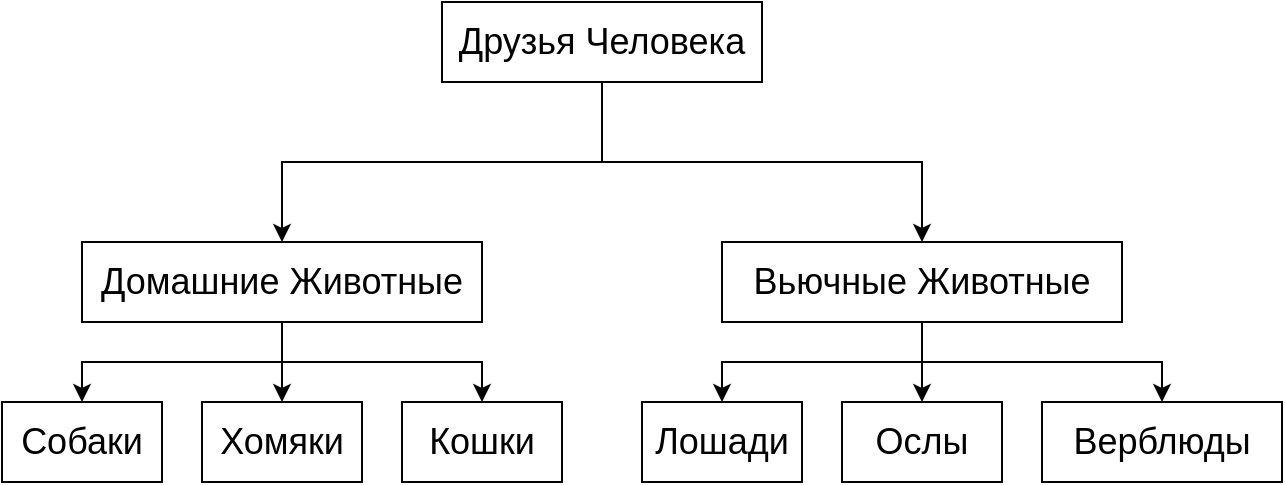<mxfile version="20.8.23" type="device"><diagram id="C5RBs43oDa-KdzZeNtuy" name="Page-1"><mxGraphModel dx="910" dy="681" grid="1" gridSize="10" guides="1" tooltips="1" connect="1" arrows="1" fold="1" page="1" pageScale="1" pageWidth="827" pageHeight="1169" math="0" shadow="0"><root><mxCell id="WIyWlLk6GJQsqaUBKTNV-0"/><mxCell id="WIyWlLk6GJQsqaUBKTNV-1" parent="WIyWlLk6GJQsqaUBKTNV-0"/><mxCell id="NfEbTtboTTN4alXOHpaK-3" value="" style="edgeStyle=orthogonalEdgeStyle;rounded=0;orthogonalLoop=1;jettySize=auto;html=1;fontSize=18;" edge="1" parent="WIyWlLk6GJQsqaUBKTNV-1" source="NfEbTtboTTN4alXOHpaK-0" target="NfEbTtboTTN4alXOHpaK-2"><mxGeometry relative="1" as="geometry"/></mxCell><mxCell id="NfEbTtboTTN4alXOHpaK-5" value="" style="edgeStyle=orthogonalEdgeStyle;rounded=0;orthogonalLoop=1;jettySize=auto;html=1;fontSize=18;" edge="1" parent="WIyWlLk6GJQsqaUBKTNV-1" source="NfEbTtboTTN4alXOHpaK-0" target="NfEbTtboTTN4alXOHpaK-4"><mxGeometry relative="1" as="geometry"/></mxCell><mxCell id="NfEbTtboTTN4alXOHpaK-0" value="&lt;font style=&quot;font-size: 13px;&quot;&gt;&lt;font style=&quot;font-size: 14px;&quot;&gt;&lt;font style=&quot;font-size: 15px;&quot;&gt;&lt;font style=&quot;font-size: 16px;&quot;&gt;&lt;font style=&quot;font-size: 17px;&quot;&gt;&lt;font style=&quot;font-size: 18px;&quot;&gt;Друзья Человека&lt;/font&gt;&lt;/font&gt;&lt;/font&gt;&lt;/font&gt;&lt;/font&gt;&lt;/font&gt;" style="rounded=0;whiteSpace=wrap;html=1;" vertex="1" parent="WIyWlLk6GJQsqaUBKTNV-1"><mxGeometry x="320" y="80" width="160" height="40" as="geometry"/></mxCell><mxCell id="NfEbTtboTTN4alXOHpaK-1" style="edgeStyle=orthogonalEdgeStyle;rounded=0;orthogonalLoop=1;jettySize=auto;html=1;exitX=0.5;exitY=1;exitDx=0;exitDy=0;fontSize=18;" edge="1" parent="WIyWlLk6GJQsqaUBKTNV-1" source="NfEbTtboTTN4alXOHpaK-0" target="NfEbTtboTTN4alXOHpaK-0"><mxGeometry relative="1" as="geometry"/></mxCell><mxCell id="NfEbTtboTTN4alXOHpaK-7" value="" style="edgeStyle=orthogonalEdgeStyle;rounded=0;orthogonalLoop=1;jettySize=auto;html=1;fontSize=18;entryX=0.5;entryY=0;entryDx=0;entryDy=0;" edge="1" parent="WIyWlLk6GJQsqaUBKTNV-1" source="NfEbTtboTTN4alXOHpaK-2" target="NfEbTtboTTN4alXOHpaK-6"><mxGeometry relative="1" as="geometry"><Array as="points"><mxPoint x="240" y="260"/><mxPoint x="140" y="260"/></Array></mxGeometry></mxCell><mxCell id="NfEbTtboTTN4alXOHpaK-9" value="" style="edgeStyle=orthogonalEdgeStyle;rounded=0;orthogonalLoop=1;jettySize=auto;html=1;fontSize=18;" edge="1" parent="WIyWlLk6GJQsqaUBKTNV-1" source="NfEbTtboTTN4alXOHpaK-2" target="NfEbTtboTTN4alXOHpaK-8"><mxGeometry relative="1" as="geometry"/></mxCell><mxCell id="NfEbTtboTTN4alXOHpaK-11" value="" style="edgeStyle=orthogonalEdgeStyle;rounded=0;orthogonalLoop=1;jettySize=auto;html=1;fontSize=18;" edge="1" parent="WIyWlLk6GJQsqaUBKTNV-1" source="NfEbTtboTTN4alXOHpaK-2" target="NfEbTtboTTN4alXOHpaK-10"><mxGeometry relative="1" as="geometry"/></mxCell><mxCell id="NfEbTtboTTN4alXOHpaK-2" value="&lt;font style=&quot;font-size: 18px;&quot;&gt;Домашние Животные&lt;br&gt;&lt;/font&gt;" style="whiteSpace=wrap;html=1;rounded=0;" vertex="1" parent="WIyWlLk6GJQsqaUBKTNV-1"><mxGeometry x="140" y="200" width="200" height="40" as="geometry"/></mxCell><mxCell id="NfEbTtboTTN4alXOHpaK-13" value="" style="edgeStyle=orthogonalEdgeStyle;rounded=0;orthogonalLoop=1;jettySize=auto;html=1;fontSize=18;" edge="1" parent="WIyWlLk6GJQsqaUBKTNV-1" source="NfEbTtboTTN4alXOHpaK-4" target="NfEbTtboTTN4alXOHpaK-12"><mxGeometry relative="1" as="geometry"/></mxCell><mxCell id="NfEbTtboTTN4alXOHpaK-15" value="" style="edgeStyle=orthogonalEdgeStyle;rounded=0;orthogonalLoop=1;jettySize=auto;html=1;fontSize=18;" edge="1" parent="WIyWlLk6GJQsqaUBKTNV-1" source="NfEbTtboTTN4alXOHpaK-4" target="NfEbTtboTTN4alXOHpaK-14"><mxGeometry relative="1" as="geometry"/></mxCell><mxCell id="NfEbTtboTTN4alXOHpaK-17" value="" style="edgeStyle=orthogonalEdgeStyle;rounded=0;orthogonalLoop=1;jettySize=auto;html=1;fontSize=18;" edge="1" parent="WIyWlLk6GJQsqaUBKTNV-1" source="NfEbTtboTTN4alXOHpaK-4" target="NfEbTtboTTN4alXOHpaK-16"><mxGeometry relative="1" as="geometry"/></mxCell><mxCell id="NfEbTtboTTN4alXOHpaK-4" value="&lt;font style=&quot;font-size: 13px;&quot;&gt;&lt;font style=&quot;font-size: 14px;&quot;&gt;&lt;font style=&quot;font-size: 15px;&quot;&gt;&lt;font style=&quot;font-size: 16px;&quot;&gt;&lt;font style=&quot;font-size: 17px;&quot;&gt;&lt;font style=&quot;font-size: 18px;&quot;&gt;Вьючные Животные&lt;/font&gt;&lt;/font&gt;&lt;/font&gt;&lt;/font&gt;&lt;/font&gt;&lt;/font&gt;" style="whiteSpace=wrap;html=1;rounded=0;" vertex="1" parent="WIyWlLk6GJQsqaUBKTNV-1"><mxGeometry x="460" y="200" width="200" height="40" as="geometry"/></mxCell><mxCell id="NfEbTtboTTN4alXOHpaK-6" value="&lt;font style=&quot;font-size: 13px;&quot;&gt;&lt;font style=&quot;font-size: 14px;&quot;&gt;&lt;font style=&quot;font-size: 15px;&quot;&gt;&lt;font style=&quot;font-size: 16px;&quot;&gt;&lt;font style=&quot;font-size: 17px;&quot;&gt;&lt;font style=&quot;font-size: 18px;&quot;&gt;Собаки&lt;/font&gt;&lt;/font&gt;&lt;/font&gt;&lt;/font&gt;&lt;/font&gt;&lt;/font&gt;" style="whiteSpace=wrap;html=1;rounded=0;" vertex="1" parent="WIyWlLk6GJQsqaUBKTNV-1"><mxGeometry x="100" y="280" width="80" height="40" as="geometry"/></mxCell><mxCell id="NfEbTtboTTN4alXOHpaK-8" value="&lt;font style=&quot;font-size: 13px;&quot;&gt;&lt;font style=&quot;font-size: 14px;&quot;&gt;&lt;font style=&quot;font-size: 15px;&quot;&gt;&lt;font style=&quot;font-size: 16px;&quot;&gt;&lt;font style=&quot;font-size: 17px;&quot;&gt;&lt;font style=&quot;font-size: 18px;&quot;&gt;Кошки&lt;/font&gt;&lt;/font&gt;&lt;/font&gt;&lt;/font&gt;&lt;/font&gt;&lt;/font&gt;" style="whiteSpace=wrap;html=1;rounded=0;" vertex="1" parent="WIyWlLk6GJQsqaUBKTNV-1"><mxGeometry x="300" y="280" width="80" height="40" as="geometry"/></mxCell><mxCell id="NfEbTtboTTN4alXOHpaK-10" value="&lt;font style=&quot;font-size: 13px;&quot;&gt;&lt;font style=&quot;font-size: 14px;&quot;&gt;&lt;font style=&quot;font-size: 15px;&quot;&gt;&lt;font style=&quot;font-size: 16px;&quot;&gt;&lt;font style=&quot;font-size: 17px;&quot;&gt;&lt;font style=&quot;font-size: 18px;&quot;&gt;Хомяки&lt;/font&gt;&lt;/font&gt;&lt;/font&gt;&lt;/font&gt;&lt;/font&gt;&lt;/font&gt;" style="whiteSpace=wrap;html=1;rounded=0;" vertex="1" parent="WIyWlLk6GJQsqaUBKTNV-1"><mxGeometry x="200" y="280" width="80" height="40" as="geometry"/></mxCell><mxCell id="NfEbTtboTTN4alXOHpaK-12" value="&lt;font style=&quot;font-size: 13px;&quot;&gt;&lt;font style=&quot;font-size: 14px;&quot;&gt;&lt;font style=&quot;font-size: 15px;&quot;&gt;&lt;font style=&quot;font-size: 16px;&quot;&gt;&lt;font style=&quot;font-size: 17px;&quot;&gt;&lt;font style=&quot;font-size: 18px;&quot;&gt;Лошади&lt;/font&gt;&lt;/font&gt;&lt;/font&gt;&lt;/font&gt;&lt;/font&gt;&lt;/font&gt;" style="whiteSpace=wrap;html=1;rounded=0;" vertex="1" parent="WIyWlLk6GJQsqaUBKTNV-1"><mxGeometry x="420" y="280" width="80" height="40" as="geometry"/></mxCell><mxCell id="NfEbTtboTTN4alXOHpaK-14" value="&lt;font style=&quot;font-size: 13px;&quot;&gt;&lt;font style=&quot;font-size: 14px;&quot;&gt;&lt;font style=&quot;font-size: 15px;&quot;&gt;&lt;font style=&quot;font-size: 16px;&quot;&gt;&lt;font style=&quot;font-size: 17px;&quot;&gt;&lt;font style=&quot;font-size: 18px;&quot;&gt;Верблюды&lt;/font&gt;&lt;/font&gt;&lt;/font&gt;&lt;/font&gt;&lt;/font&gt;&lt;/font&gt;" style="whiteSpace=wrap;html=1;rounded=0;" vertex="1" parent="WIyWlLk6GJQsqaUBKTNV-1"><mxGeometry x="620" y="280" width="120" height="40" as="geometry"/></mxCell><mxCell id="NfEbTtboTTN4alXOHpaK-16" value="&lt;font style=&quot;font-size: 13px;&quot;&gt;&lt;font style=&quot;font-size: 14px;&quot;&gt;&lt;font style=&quot;font-size: 15px;&quot;&gt;&lt;font style=&quot;font-size: 16px;&quot;&gt;&lt;font style=&quot;font-size: 17px;&quot;&gt;&lt;font style=&quot;font-size: 18px;&quot;&gt;Ослы&lt;/font&gt;&lt;/font&gt;&lt;/font&gt;&lt;/font&gt;&lt;/font&gt;&lt;/font&gt;" style="whiteSpace=wrap;html=1;rounded=0;" vertex="1" parent="WIyWlLk6GJQsqaUBKTNV-1"><mxGeometry x="520" y="280" width="80" height="40" as="geometry"/></mxCell></root></mxGraphModel></diagram></mxfile>